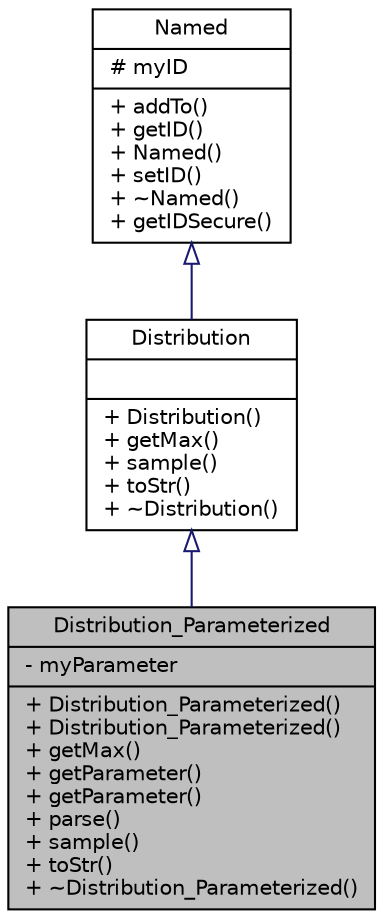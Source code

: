 digraph "Distribution_Parameterized"
{
  edge [fontname="Helvetica",fontsize="10",labelfontname="Helvetica",labelfontsize="10"];
  node [fontname="Helvetica",fontsize="10",shape=record];
  Node3 [label="{Distribution_Parameterized\n|- myParameter\l|+ Distribution_Parameterized()\l+ Distribution_Parameterized()\l+ getMax()\l+ getParameter()\l+ getParameter()\l+ parse()\l+ sample()\l+ toStr()\l+ ~Distribution_Parameterized()\l}",height=0.2,width=0.4,color="black", fillcolor="grey75", style="filled", fontcolor="black"];
  Node4 -> Node3 [dir="back",color="midnightblue",fontsize="10",style="solid",arrowtail="onormal",fontname="Helvetica"];
  Node4 [label="{Distribution\n||+ Distribution()\l+ getMax()\l+ sample()\l+ toStr()\l+ ~Distribution()\l}",height=0.2,width=0.4,color="black", fillcolor="white", style="filled",URL="$d8/d4f/class_distribution.html"];
  Node5 -> Node4 [dir="back",color="midnightblue",fontsize="10",style="solid",arrowtail="onormal",fontname="Helvetica"];
  Node5 [label="{Named\n|# myID\l|+ addTo()\l+ getID()\l+ Named()\l+ setID()\l+ ~Named()\l+ getIDSecure()\l}",height=0.2,width=0.4,color="black", fillcolor="white", style="filled",URL="$d5/dbf/class_named.html",tooltip="Base class for objects which have an id. "];
}

